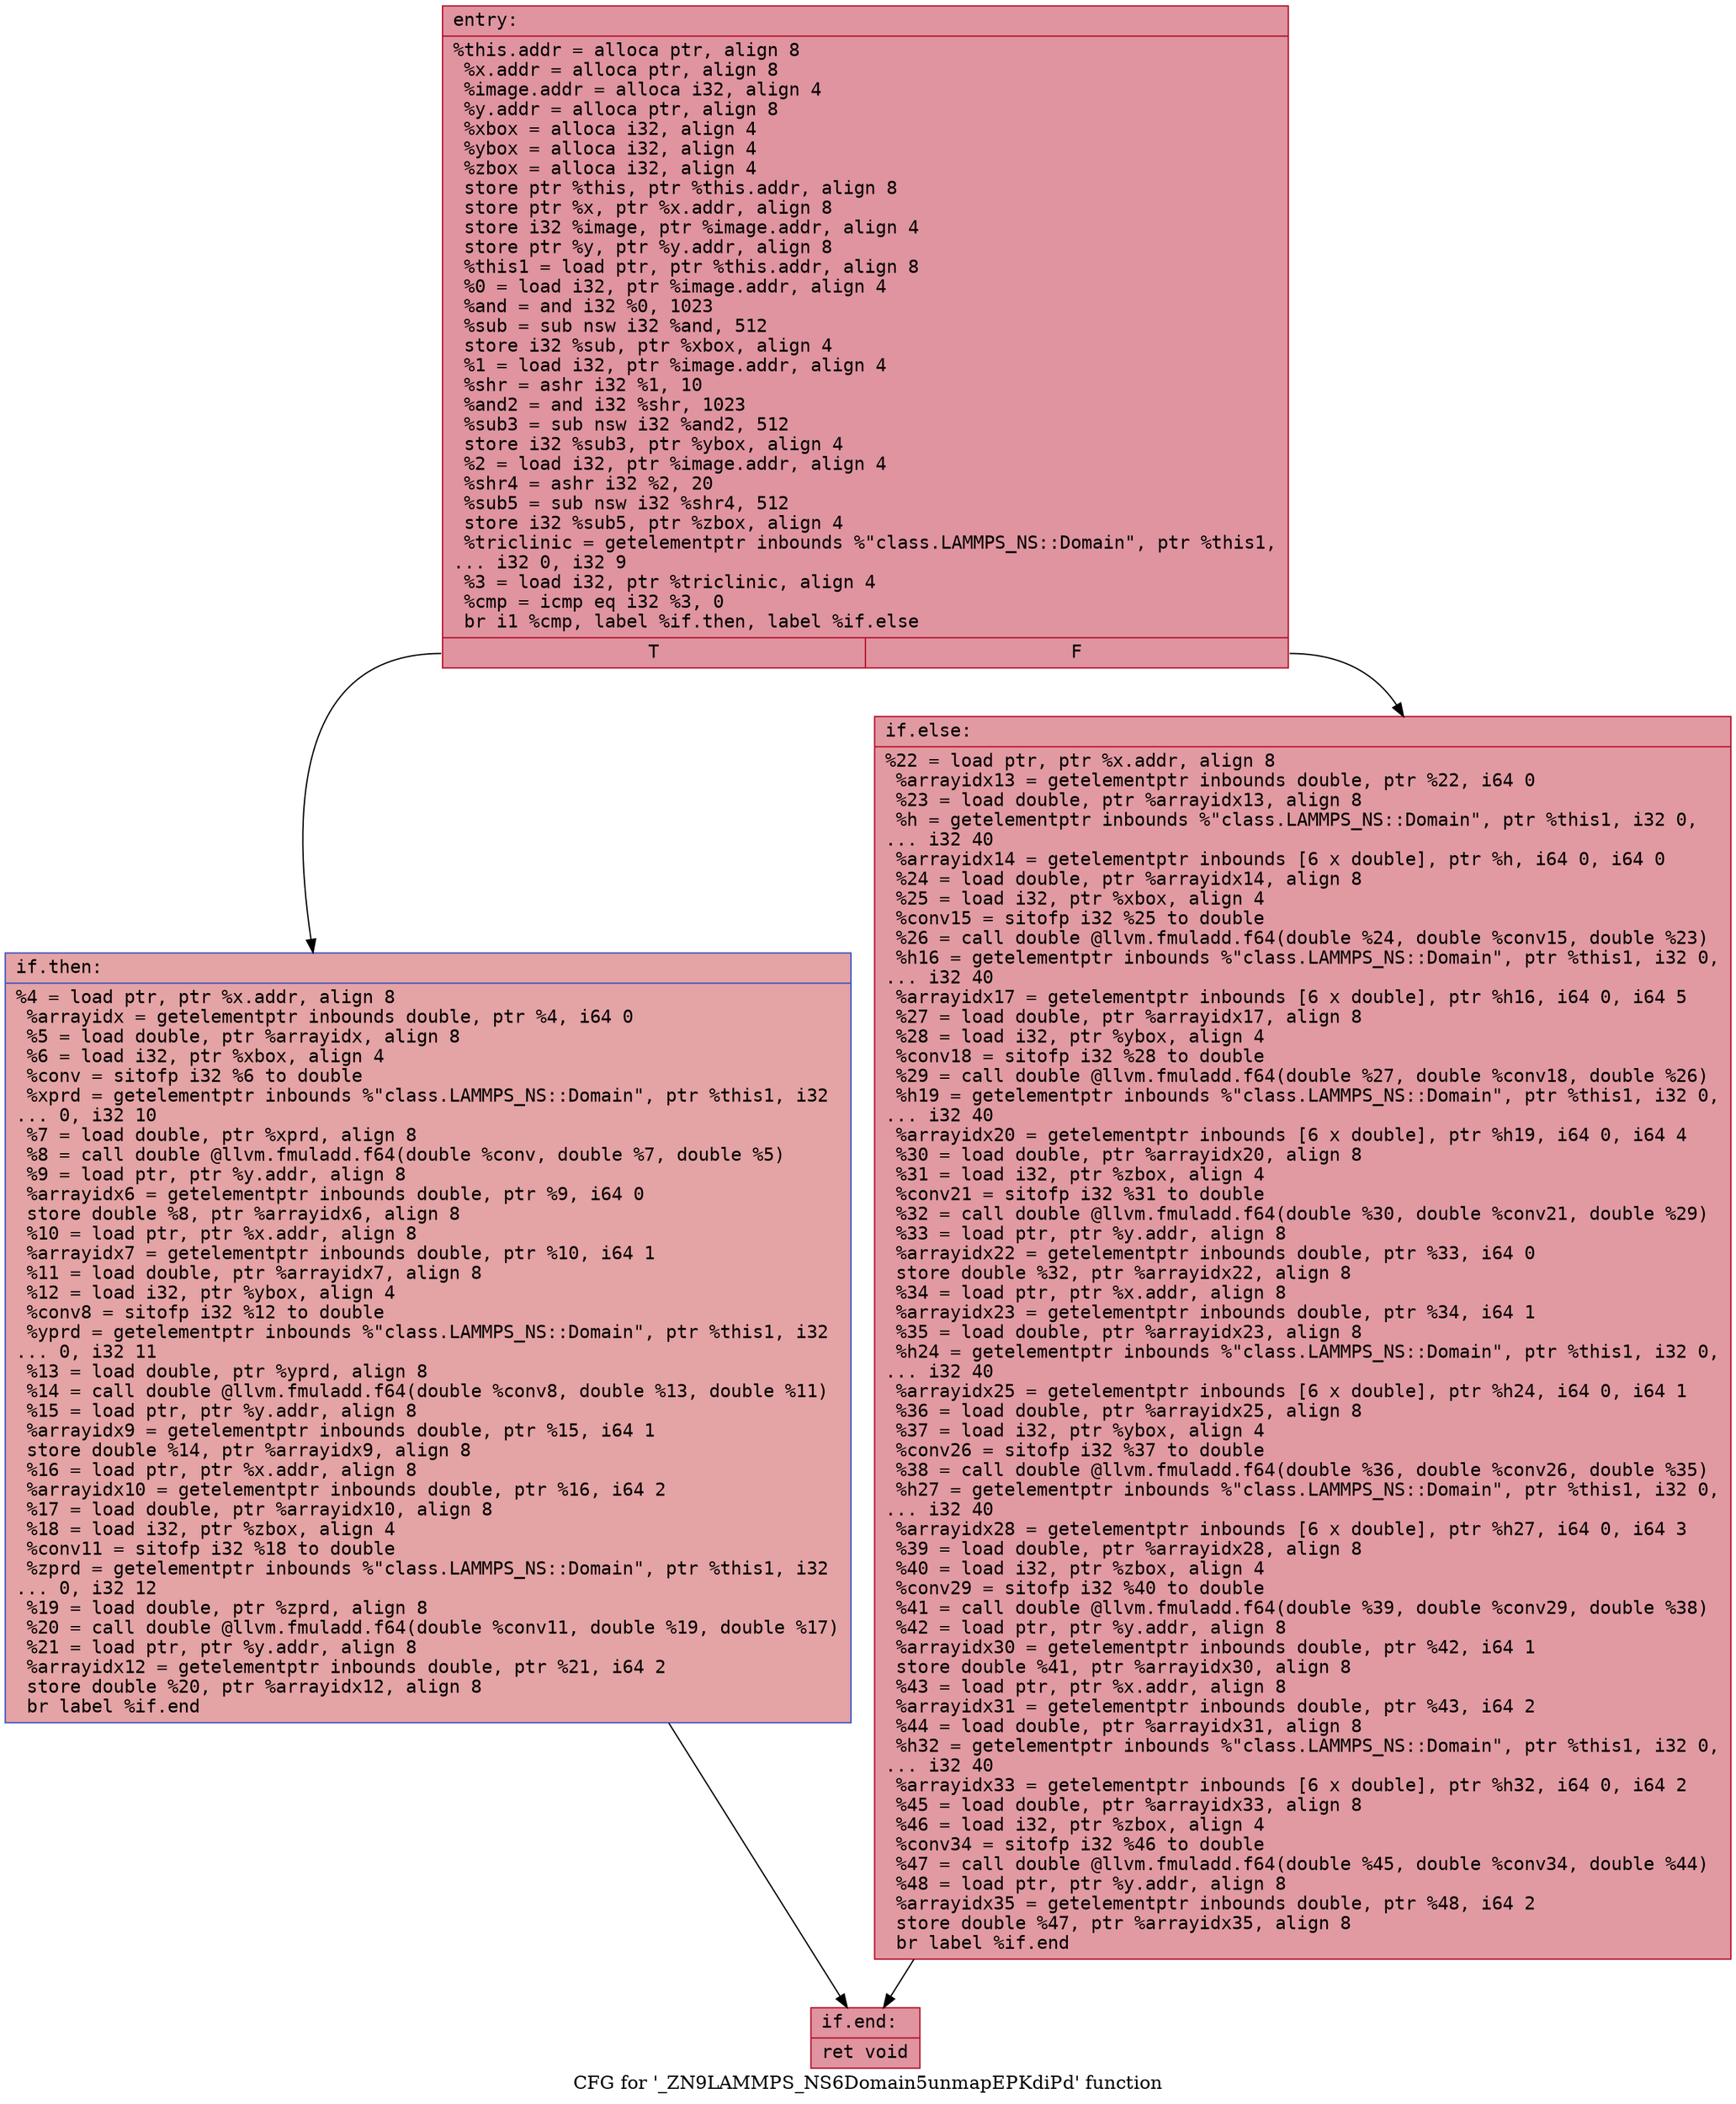 digraph "CFG for '_ZN9LAMMPS_NS6Domain5unmapEPKdiPd' function" {
	label="CFG for '_ZN9LAMMPS_NS6Domain5unmapEPKdiPd' function";

	Node0x561837ce8940 [shape=record,color="#b70d28ff", style=filled, fillcolor="#b70d2870" fontname="Courier",label="{entry:\l|  %this.addr = alloca ptr, align 8\l  %x.addr = alloca ptr, align 8\l  %image.addr = alloca i32, align 4\l  %y.addr = alloca ptr, align 8\l  %xbox = alloca i32, align 4\l  %ybox = alloca i32, align 4\l  %zbox = alloca i32, align 4\l  store ptr %this, ptr %this.addr, align 8\l  store ptr %x, ptr %x.addr, align 8\l  store i32 %image, ptr %image.addr, align 4\l  store ptr %y, ptr %y.addr, align 8\l  %this1 = load ptr, ptr %this.addr, align 8\l  %0 = load i32, ptr %image.addr, align 4\l  %and = and i32 %0, 1023\l  %sub = sub nsw i32 %and, 512\l  store i32 %sub, ptr %xbox, align 4\l  %1 = load i32, ptr %image.addr, align 4\l  %shr = ashr i32 %1, 10\l  %and2 = and i32 %shr, 1023\l  %sub3 = sub nsw i32 %and2, 512\l  store i32 %sub3, ptr %ybox, align 4\l  %2 = load i32, ptr %image.addr, align 4\l  %shr4 = ashr i32 %2, 20\l  %sub5 = sub nsw i32 %shr4, 512\l  store i32 %sub5, ptr %zbox, align 4\l  %triclinic = getelementptr inbounds %\"class.LAMMPS_NS::Domain\", ptr %this1,\l... i32 0, i32 9\l  %3 = load i32, ptr %triclinic, align 4\l  %cmp = icmp eq i32 %3, 0\l  br i1 %cmp, label %if.then, label %if.else\l|{<s0>T|<s1>F}}"];
	Node0x561837ce8940:s0 -> Node0x561837ce9c70[tooltip="entry -> if.then\nProbability 37.50%" ];
	Node0x561837ce8940:s1 -> Node0x561837ce9ce0[tooltip="entry -> if.else\nProbability 62.50%" ];
	Node0x561837ce9c70 [shape=record,color="#3d50c3ff", style=filled, fillcolor="#c32e3170" fontname="Courier",label="{if.then:\l|  %4 = load ptr, ptr %x.addr, align 8\l  %arrayidx = getelementptr inbounds double, ptr %4, i64 0\l  %5 = load double, ptr %arrayidx, align 8\l  %6 = load i32, ptr %xbox, align 4\l  %conv = sitofp i32 %6 to double\l  %xprd = getelementptr inbounds %\"class.LAMMPS_NS::Domain\", ptr %this1, i32\l... 0, i32 10\l  %7 = load double, ptr %xprd, align 8\l  %8 = call double @llvm.fmuladd.f64(double %conv, double %7, double %5)\l  %9 = load ptr, ptr %y.addr, align 8\l  %arrayidx6 = getelementptr inbounds double, ptr %9, i64 0\l  store double %8, ptr %arrayidx6, align 8\l  %10 = load ptr, ptr %x.addr, align 8\l  %arrayidx7 = getelementptr inbounds double, ptr %10, i64 1\l  %11 = load double, ptr %arrayidx7, align 8\l  %12 = load i32, ptr %ybox, align 4\l  %conv8 = sitofp i32 %12 to double\l  %yprd = getelementptr inbounds %\"class.LAMMPS_NS::Domain\", ptr %this1, i32\l... 0, i32 11\l  %13 = load double, ptr %yprd, align 8\l  %14 = call double @llvm.fmuladd.f64(double %conv8, double %13, double %11)\l  %15 = load ptr, ptr %y.addr, align 8\l  %arrayidx9 = getelementptr inbounds double, ptr %15, i64 1\l  store double %14, ptr %arrayidx9, align 8\l  %16 = load ptr, ptr %x.addr, align 8\l  %arrayidx10 = getelementptr inbounds double, ptr %16, i64 2\l  %17 = load double, ptr %arrayidx10, align 8\l  %18 = load i32, ptr %zbox, align 4\l  %conv11 = sitofp i32 %18 to double\l  %zprd = getelementptr inbounds %\"class.LAMMPS_NS::Domain\", ptr %this1, i32\l... 0, i32 12\l  %19 = load double, ptr %zprd, align 8\l  %20 = call double @llvm.fmuladd.f64(double %conv11, double %19, double %17)\l  %21 = load ptr, ptr %y.addr, align 8\l  %arrayidx12 = getelementptr inbounds double, ptr %21, i64 2\l  store double %20, ptr %arrayidx12, align 8\l  br label %if.end\l}"];
	Node0x561837ce9c70 -> Node0x561837ceb540[tooltip="if.then -> if.end\nProbability 100.00%" ];
	Node0x561837ce9ce0 [shape=record,color="#b70d28ff", style=filled, fillcolor="#bb1b2c70" fontname="Courier",label="{if.else:\l|  %22 = load ptr, ptr %x.addr, align 8\l  %arrayidx13 = getelementptr inbounds double, ptr %22, i64 0\l  %23 = load double, ptr %arrayidx13, align 8\l  %h = getelementptr inbounds %\"class.LAMMPS_NS::Domain\", ptr %this1, i32 0,\l... i32 40\l  %arrayidx14 = getelementptr inbounds [6 x double], ptr %h, i64 0, i64 0\l  %24 = load double, ptr %arrayidx14, align 8\l  %25 = load i32, ptr %xbox, align 4\l  %conv15 = sitofp i32 %25 to double\l  %26 = call double @llvm.fmuladd.f64(double %24, double %conv15, double %23)\l  %h16 = getelementptr inbounds %\"class.LAMMPS_NS::Domain\", ptr %this1, i32 0,\l... i32 40\l  %arrayidx17 = getelementptr inbounds [6 x double], ptr %h16, i64 0, i64 5\l  %27 = load double, ptr %arrayidx17, align 8\l  %28 = load i32, ptr %ybox, align 4\l  %conv18 = sitofp i32 %28 to double\l  %29 = call double @llvm.fmuladd.f64(double %27, double %conv18, double %26)\l  %h19 = getelementptr inbounds %\"class.LAMMPS_NS::Domain\", ptr %this1, i32 0,\l... i32 40\l  %arrayidx20 = getelementptr inbounds [6 x double], ptr %h19, i64 0, i64 4\l  %30 = load double, ptr %arrayidx20, align 8\l  %31 = load i32, ptr %zbox, align 4\l  %conv21 = sitofp i32 %31 to double\l  %32 = call double @llvm.fmuladd.f64(double %30, double %conv21, double %29)\l  %33 = load ptr, ptr %y.addr, align 8\l  %arrayidx22 = getelementptr inbounds double, ptr %33, i64 0\l  store double %32, ptr %arrayidx22, align 8\l  %34 = load ptr, ptr %x.addr, align 8\l  %arrayidx23 = getelementptr inbounds double, ptr %34, i64 1\l  %35 = load double, ptr %arrayidx23, align 8\l  %h24 = getelementptr inbounds %\"class.LAMMPS_NS::Domain\", ptr %this1, i32 0,\l... i32 40\l  %arrayidx25 = getelementptr inbounds [6 x double], ptr %h24, i64 0, i64 1\l  %36 = load double, ptr %arrayidx25, align 8\l  %37 = load i32, ptr %ybox, align 4\l  %conv26 = sitofp i32 %37 to double\l  %38 = call double @llvm.fmuladd.f64(double %36, double %conv26, double %35)\l  %h27 = getelementptr inbounds %\"class.LAMMPS_NS::Domain\", ptr %this1, i32 0,\l... i32 40\l  %arrayidx28 = getelementptr inbounds [6 x double], ptr %h27, i64 0, i64 3\l  %39 = load double, ptr %arrayidx28, align 8\l  %40 = load i32, ptr %zbox, align 4\l  %conv29 = sitofp i32 %40 to double\l  %41 = call double @llvm.fmuladd.f64(double %39, double %conv29, double %38)\l  %42 = load ptr, ptr %y.addr, align 8\l  %arrayidx30 = getelementptr inbounds double, ptr %42, i64 1\l  store double %41, ptr %arrayidx30, align 8\l  %43 = load ptr, ptr %x.addr, align 8\l  %arrayidx31 = getelementptr inbounds double, ptr %43, i64 2\l  %44 = load double, ptr %arrayidx31, align 8\l  %h32 = getelementptr inbounds %\"class.LAMMPS_NS::Domain\", ptr %this1, i32 0,\l... i32 40\l  %arrayidx33 = getelementptr inbounds [6 x double], ptr %h32, i64 0, i64 2\l  %45 = load double, ptr %arrayidx33, align 8\l  %46 = load i32, ptr %zbox, align 4\l  %conv34 = sitofp i32 %46 to double\l  %47 = call double @llvm.fmuladd.f64(double %45, double %conv34, double %44)\l  %48 = load ptr, ptr %y.addr, align 8\l  %arrayidx35 = getelementptr inbounds double, ptr %48, i64 2\l  store double %47, ptr %arrayidx35, align 8\l  br label %if.end\l}"];
	Node0x561837ce9ce0 -> Node0x561837ceb540[tooltip="if.else -> if.end\nProbability 100.00%" ];
	Node0x561837ceb540 [shape=record,color="#b70d28ff", style=filled, fillcolor="#b70d2870" fontname="Courier",label="{if.end:\l|  ret void\l}"];
}
